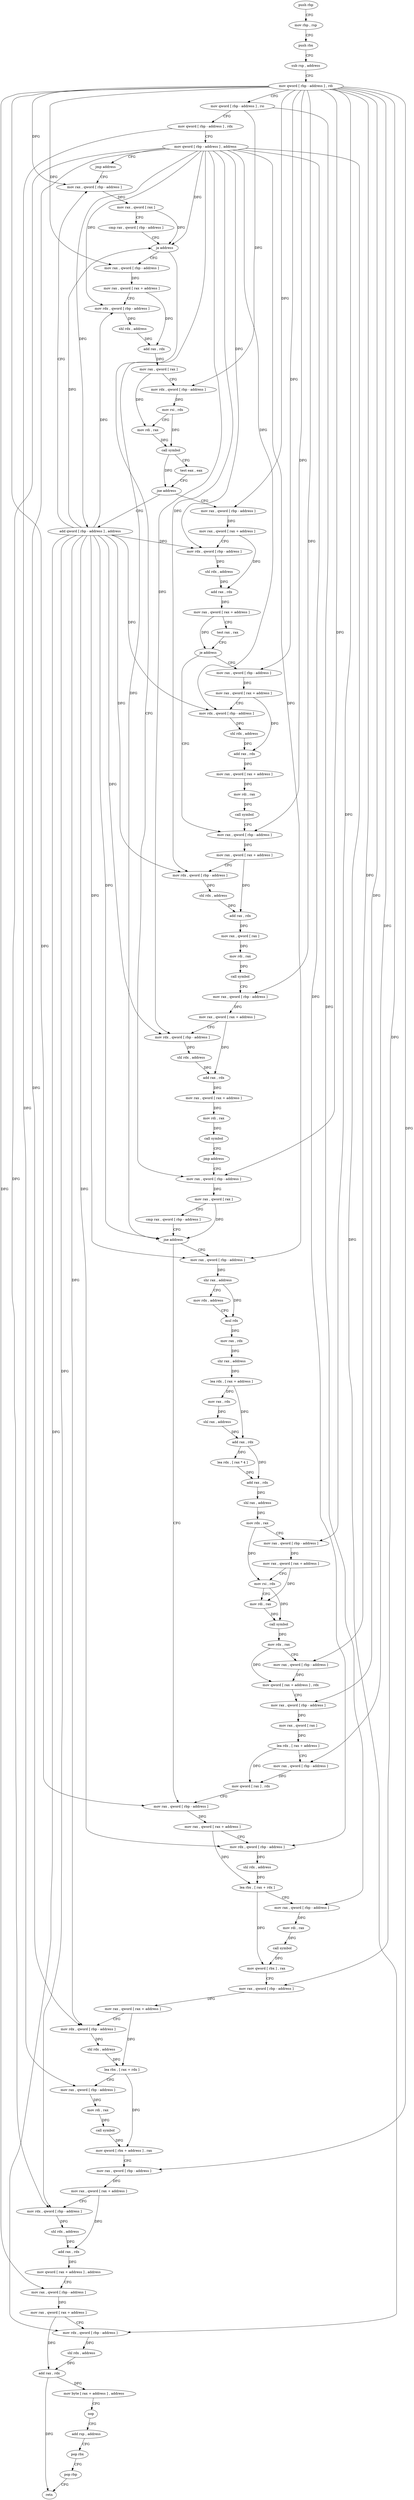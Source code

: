 digraph "func" {
"185150" [label = "push rbp" ]
"185151" [label = "mov rbp , rsp" ]
"185154" [label = "push rbx" ]
"185155" [label = "sub rsp , address" ]
"185159" [label = "mov qword [ rbp - address ] , rdi" ]
"185163" [label = "mov qword [ rbp - address ] , rsi" ]
"185167" [label = "mov qword [ rbp - address ] , rdx" ]
"185171" [label = "mov qword [ rbp - address ] , address" ]
"185179" [label = "jmp address" ]
"185352" [label = "mov rax , qword [ rbp - address ]" ]
"185356" [label = "mov rax , qword [ rax ]" ]
"185359" [label = "cmp rax , qword [ rbp - address ]" ]
"185363" [label = "ja address" ]
"185184" [label = "mov rax , qword [ rbp - address ]" ]
"185369" [label = "mov rax , qword [ rbp - address ]" ]
"185188" [label = "mov rax , qword [ rax + address ]" ]
"185192" [label = "mov rdx , qword [ rbp - address ]" ]
"185196" [label = "shl rdx , address" ]
"185200" [label = "add rax , rdx" ]
"185203" [label = "mov rax , qword [ rax ]" ]
"185206" [label = "mov rdx , qword [ rbp - address ]" ]
"185210" [label = "mov rsi , rdx" ]
"185213" [label = "mov rdi , rax" ]
"185216" [label = "call symbol" ]
"185221" [label = "test eax , eax" ]
"185223" [label = "jne address" ]
"185347" [label = "add qword [ rbp - address ] , address" ]
"185225" [label = "mov rax , qword [ rbp - address ]" ]
"185373" [label = "mov rax , qword [ rax ]" ]
"185376" [label = "cmp rax , qword [ rbp - address ]" ]
"185380" [label = "jne address" ]
"185490" [label = "mov rax , qword [ rbp - address ]" ]
"185382" [label = "mov rax , qword [ rbp - address ]" ]
"185229" [label = "mov rax , qword [ rax + address ]" ]
"185233" [label = "mov rdx , qword [ rbp - address ]" ]
"185237" [label = "shl rdx , address" ]
"185241" [label = "add rax , rdx" ]
"185244" [label = "mov rax , qword [ rax + address ]" ]
"185248" [label = "test rax , rax" ]
"185251" [label = "je address" ]
"185284" [label = "mov rax , qword [ rbp - address ]" ]
"185253" [label = "mov rax , qword [ rbp - address ]" ]
"185494" [label = "mov rax , qword [ rax + address ]" ]
"185498" [label = "mov rdx , qword [ rbp - address ]" ]
"185502" [label = "shl rdx , address" ]
"185506" [label = "lea rbx , [ rax + rdx ]" ]
"185510" [label = "mov rax , qword [ rbp - address ]" ]
"185514" [label = "mov rdi , rax" ]
"185517" [label = "call symbol" ]
"185522" [label = "mov qword [ rbx ] , rax" ]
"185525" [label = "mov rax , qword [ rbp - address ]" ]
"185529" [label = "mov rax , qword [ rax + address ]" ]
"185533" [label = "mov rdx , qword [ rbp - address ]" ]
"185537" [label = "shl rdx , address" ]
"185541" [label = "lea rbx , [ rax + rdx ]" ]
"185545" [label = "mov rax , qword [ rbp - address ]" ]
"185549" [label = "mov rdi , rax" ]
"185552" [label = "call symbol" ]
"185557" [label = "mov qword [ rbx + address ] , rax" ]
"185561" [label = "mov rax , qword [ rbp - address ]" ]
"185565" [label = "mov rax , qword [ rax + address ]" ]
"185569" [label = "mov rdx , qword [ rbp - address ]" ]
"185573" [label = "shl rdx , address" ]
"185577" [label = "add rax , rdx" ]
"185580" [label = "mov qword [ rax + address ] , address" ]
"185588" [label = "mov rax , qword [ rbp - address ]" ]
"185592" [label = "mov rax , qword [ rax + address ]" ]
"185596" [label = "mov rdx , qword [ rbp - address ]" ]
"185600" [label = "shl rdx , address" ]
"185604" [label = "add rax , rdx" ]
"185607" [label = "mov byte [ rax + address ] , address" ]
"185611" [label = "nop" ]
"185612" [label = "add rsp , address" ]
"185616" [label = "pop rbx" ]
"185617" [label = "pop rbp" ]
"185618" [label = "retn" ]
"185386" [label = "shr rax , address" ]
"185390" [label = "mov rdx , address" ]
"185400" [label = "mul rdx" ]
"185403" [label = "mov rax , rdx" ]
"185406" [label = "shr rax , address" ]
"185410" [label = "lea rdx , [ rax + address ]" ]
"185414" [label = "mov rax , rdx" ]
"185417" [label = "shl rax , address" ]
"185421" [label = "add rax , rdx" ]
"185424" [label = "lea rdx , [ rax * 4 ]" ]
"185432" [label = "add rax , rdx" ]
"185435" [label = "shl rax , address" ]
"185439" [label = "mov rdx , rax" ]
"185442" [label = "mov rax , qword [ rbp - address ]" ]
"185446" [label = "mov rax , qword [ rax + address ]" ]
"185450" [label = "mov rsi , rdx" ]
"185453" [label = "mov rdi , rax" ]
"185456" [label = "call symbol" ]
"185461" [label = "mov rdx , rax" ]
"185464" [label = "mov rax , qword [ rbp - address ]" ]
"185468" [label = "mov qword [ rax + address ] , rdx" ]
"185472" [label = "mov rax , qword [ rbp - address ]" ]
"185476" [label = "mov rax , qword [ rax ]" ]
"185479" [label = "lea rdx , [ rax + address ]" ]
"185483" [label = "mov rax , qword [ rbp - address ]" ]
"185487" [label = "mov qword [ rax ] , rdx" ]
"185288" [label = "mov rax , qword [ rax + address ]" ]
"185292" [label = "mov rdx , qword [ rbp - address ]" ]
"185296" [label = "shl rdx , address" ]
"185300" [label = "add rax , rdx" ]
"185303" [label = "mov rax , qword [ rax ]" ]
"185306" [label = "mov rdi , rax" ]
"185309" [label = "call symbol" ]
"185314" [label = "mov rax , qword [ rbp - address ]" ]
"185318" [label = "mov rax , qword [ rax + address ]" ]
"185322" [label = "mov rdx , qword [ rbp - address ]" ]
"185326" [label = "shl rdx , address" ]
"185330" [label = "add rax , rdx" ]
"185333" [label = "mov rax , qword [ rax + address ]" ]
"185337" [label = "mov rdi , rax" ]
"185340" [label = "call symbol" ]
"185345" [label = "jmp address" ]
"185257" [label = "mov rax , qword [ rax + address ]" ]
"185261" [label = "mov rdx , qword [ rbp - address ]" ]
"185265" [label = "shl rdx , address" ]
"185269" [label = "add rax , rdx" ]
"185272" [label = "mov rax , qword [ rax + address ]" ]
"185276" [label = "mov rdi , rax" ]
"185279" [label = "call symbol" ]
"185150" -> "185151" [ label = "CFG" ]
"185151" -> "185154" [ label = "CFG" ]
"185154" -> "185155" [ label = "CFG" ]
"185155" -> "185159" [ label = "CFG" ]
"185159" -> "185163" [ label = "CFG" ]
"185159" -> "185352" [ label = "DFG" ]
"185159" -> "185184" [ label = "DFG" ]
"185159" -> "185369" [ label = "DFG" ]
"185159" -> "185225" [ label = "DFG" ]
"185159" -> "185490" [ label = "DFG" ]
"185159" -> "185525" [ label = "DFG" ]
"185159" -> "185561" [ label = "DFG" ]
"185159" -> "185588" [ label = "DFG" ]
"185159" -> "185442" [ label = "DFG" ]
"185159" -> "185464" [ label = "DFG" ]
"185159" -> "185472" [ label = "DFG" ]
"185159" -> "185483" [ label = "DFG" ]
"185159" -> "185284" [ label = "DFG" ]
"185159" -> "185314" [ label = "DFG" ]
"185159" -> "185253" [ label = "DFG" ]
"185163" -> "185167" [ label = "CFG" ]
"185163" -> "185206" [ label = "DFG" ]
"185163" -> "185510" [ label = "DFG" ]
"185167" -> "185171" [ label = "CFG" ]
"185167" -> "185545" [ label = "DFG" ]
"185171" -> "185179" [ label = "CFG" ]
"185171" -> "185363" [ label = "DFG" ]
"185171" -> "185192" [ label = "DFG" ]
"185171" -> "185380" [ label = "DFG" ]
"185171" -> "185347" [ label = "DFG" ]
"185171" -> "185233" [ label = "DFG" ]
"185171" -> "185498" [ label = "DFG" ]
"185171" -> "185533" [ label = "DFG" ]
"185171" -> "185569" [ label = "DFG" ]
"185171" -> "185596" [ label = "DFG" ]
"185171" -> "185382" [ label = "DFG" ]
"185171" -> "185292" [ label = "DFG" ]
"185171" -> "185322" [ label = "DFG" ]
"185171" -> "185261" [ label = "DFG" ]
"185179" -> "185352" [ label = "CFG" ]
"185352" -> "185356" [ label = "DFG" ]
"185356" -> "185359" [ label = "CFG" ]
"185356" -> "185363" [ label = "DFG" ]
"185359" -> "185363" [ label = "CFG" ]
"185363" -> "185184" [ label = "CFG" ]
"185363" -> "185369" [ label = "CFG" ]
"185184" -> "185188" [ label = "DFG" ]
"185369" -> "185373" [ label = "DFG" ]
"185188" -> "185192" [ label = "CFG" ]
"185188" -> "185200" [ label = "DFG" ]
"185192" -> "185196" [ label = "DFG" ]
"185196" -> "185200" [ label = "DFG" ]
"185200" -> "185203" [ label = "DFG" ]
"185203" -> "185206" [ label = "CFG" ]
"185203" -> "185213" [ label = "DFG" ]
"185206" -> "185210" [ label = "DFG" ]
"185210" -> "185213" [ label = "CFG" ]
"185210" -> "185216" [ label = "DFG" ]
"185213" -> "185216" [ label = "DFG" ]
"185216" -> "185221" [ label = "CFG" ]
"185216" -> "185223" [ label = "DFG" ]
"185221" -> "185223" [ label = "CFG" ]
"185223" -> "185347" [ label = "CFG" ]
"185223" -> "185225" [ label = "CFG" ]
"185347" -> "185352" [ label = "CFG" ]
"185347" -> "185363" [ label = "DFG" ]
"185347" -> "185192" [ label = "DFG" ]
"185347" -> "185380" [ label = "DFG" ]
"185347" -> "185233" [ label = "DFG" ]
"185347" -> "185498" [ label = "DFG" ]
"185347" -> "185533" [ label = "DFG" ]
"185347" -> "185569" [ label = "DFG" ]
"185347" -> "185596" [ label = "DFG" ]
"185347" -> "185382" [ label = "DFG" ]
"185347" -> "185292" [ label = "DFG" ]
"185347" -> "185322" [ label = "DFG" ]
"185347" -> "185261" [ label = "DFG" ]
"185225" -> "185229" [ label = "DFG" ]
"185373" -> "185376" [ label = "CFG" ]
"185373" -> "185380" [ label = "DFG" ]
"185376" -> "185380" [ label = "CFG" ]
"185380" -> "185490" [ label = "CFG" ]
"185380" -> "185382" [ label = "CFG" ]
"185490" -> "185494" [ label = "DFG" ]
"185382" -> "185386" [ label = "DFG" ]
"185229" -> "185233" [ label = "CFG" ]
"185229" -> "185241" [ label = "DFG" ]
"185233" -> "185237" [ label = "DFG" ]
"185237" -> "185241" [ label = "DFG" ]
"185241" -> "185244" [ label = "DFG" ]
"185244" -> "185248" [ label = "CFG" ]
"185244" -> "185251" [ label = "DFG" ]
"185248" -> "185251" [ label = "CFG" ]
"185251" -> "185284" [ label = "CFG" ]
"185251" -> "185253" [ label = "CFG" ]
"185284" -> "185288" [ label = "DFG" ]
"185253" -> "185257" [ label = "DFG" ]
"185494" -> "185498" [ label = "CFG" ]
"185494" -> "185506" [ label = "DFG" ]
"185498" -> "185502" [ label = "DFG" ]
"185502" -> "185506" [ label = "DFG" ]
"185506" -> "185510" [ label = "CFG" ]
"185506" -> "185522" [ label = "DFG" ]
"185510" -> "185514" [ label = "DFG" ]
"185514" -> "185517" [ label = "DFG" ]
"185517" -> "185522" [ label = "DFG" ]
"185522" -> "185525" [ label = "CFG" ]
"185525" -> "185529" [ label = "DFG" ]
"185529" -> "185533" [ label = "CFG" ]
"185529" -> "185541" [ label = "DFG" ]
"185533" -> "185537" [ label = "DFG" ]
"185537" -> "185541" [ label = "DFG" ]
"185541" -> "185545" [ label = "CFG" ]
"185541" -> "185557" [ label = "DFG" ]
"185545" -> "185549" [ label = "DFG" ]
"185549" -> "185552" [ label = "DFG" ]
"185552" -> "185557" [ label = "DFG" ]
"185557" -> "185561" [ label = "CFG" ]
"185561" -> "185565" [ label = "DFG" ]
"185565" -> "185569" [ label = "CFG" ]
"185565" -> "185577" [ label = "DFG" ]
"185569" -> "185573" [ label = "DFG" ]
"185573" -> "185577" [ label = "DFG" ]
"185577" -> "185580" [ label = "DFG" ]
"185580" -> "185588" [ label = "CFG" ]
"185588" -> "185592" [ label = "DFG" ]
"185592" -> "185596" [ label = "CFG" ]
"185592" -> "185604" [ label = "DFG" ]
"185596" -> "185600" [ label = "DFG" ]
"185600" -> "185604" [ label = "DFG" ]
"185604" -> "185607" [ label = "DFG" ]
"185604" -> "185618" [ label = "DFG" ]
"185607" -> "185611" [ label = "CFG" ]
"185611" -> "185612" [ label = "CFG" ]
"185612" -> "185616" [ label = "CFG" ]
"185616" -> "185617" [ label = "CFG" ]
"185617" -> "185618" [ label = "CFG" ]
"185386" -> "185390" [ label = "CFG" ]
"185386" -> "185400" [ label = "DFG" ]
"185390" -> "185400" [ label = "CFG" ]
"185400" -> "185403" [ label = "DFG" ]
"185403" -> "185406" [ label = "DFG" ]
"185406" -> "185410" [ label = "DFG" ]
"185410" -> "185414" [ label = "DFG" ]
"185410" -> "185421" [ label = "DFG" ]
"185414" -> "185417" [ label = "DFG" ]
"185417" -> "185421" [ label = "DFG" ]
"185421" -> "185424" [ label = "DFG" ]
"185421" -> "185432" [ label = "DFG" ]
"185424" -> "185432" [ label = "DFG" ]
"185432" -> "185435" [ label = "DFG" ]
"185435" -> "185439" [ label = "DFG" ]
"185439" -> "185442" [ label = "CFG" ]
"185439" -> "185450" [ label = "DFG" ]
"185442" -> "185446" [ label = "DFG" ]
"185446" -> "185450" [ label = "CFG" ]
"185446" -> "185453" [ label = "DFG" ]
"185450" -> "185453" [ label = "CFG" ]
"185450" -> "185456" [ label = "DFG" ]
"185453" -> "185456" [ label = "DFG" ]
"185456" -> "185461" [ label = "DFG" ]
"185461" -> "185464" [ label = "CFG" ]
"185461" -> "185468" [ label = "DFG" ]
"185464" -> "185468" [ label = "DFG" ]
"185468" -> "185472" [ label = "CFG" ]
"185472" -> "185476" [ label = "DFG" ]
"185476" -> "185479" [ label = "DFG" ]
"185479" -> "185483" [ label = "CFG" ]
"185479" -> "185487" [ label = "DFG" ]
"185483" -> "185487" [ label = "DFG" ]
"185487" -> "185490" [ label = "CFG" ]
"185288" -> "185292" [ label = "CFG" ]
"185288" -> "185300" [ label = "DFG" ]
"185292" -> "185296" [ label = "DFG" ]
"185296" -> "185300" [ label = "DFG" ]
"185300" -> "185303" [ label = "DFG" ]
"185303" -> "185306" [ label = "DFG" ]
"185306" -> "185309" [ label = "DFG" ]
"185309" -> "185314" [ label = "CFG" ]
"185314" -> "185318" [ label = "DFG" ]
"185318" -> "185322" [ label = "CFG" ]
"185318" -> "185330" [ label = "DFG" ]
"185322" -> "185326" [ label = "DFG" ]
"185326" -> "185330" [ label = "DFG" ]
"185330" -> "185333" [ label = "DFG" ]
"185333" -> "185337" [ label = "DFG" ]
"185337" -> "185340" [ label = "DFG" ]
"185340" -> "185345" [ label = "CFG" ]
"185345" -> "185369" [ label = "CFG" ]
"185257" -> "185261" [ label = "CFG" ]
"185257" -> "185269" [ label = "DFG" ]
"185261" -> "185265" [ label = "DFG" ]
"185265" -> "185269" [ label = "DFG" ]
"185269" -> "185272" [ label = "DFG" ]
"185272" -> "185276" [ label = "DFG" ]
"185276" -> "185279" [ label = "DFG" ]
"185279" -> "185284" [ label = "CFG" ]
}
